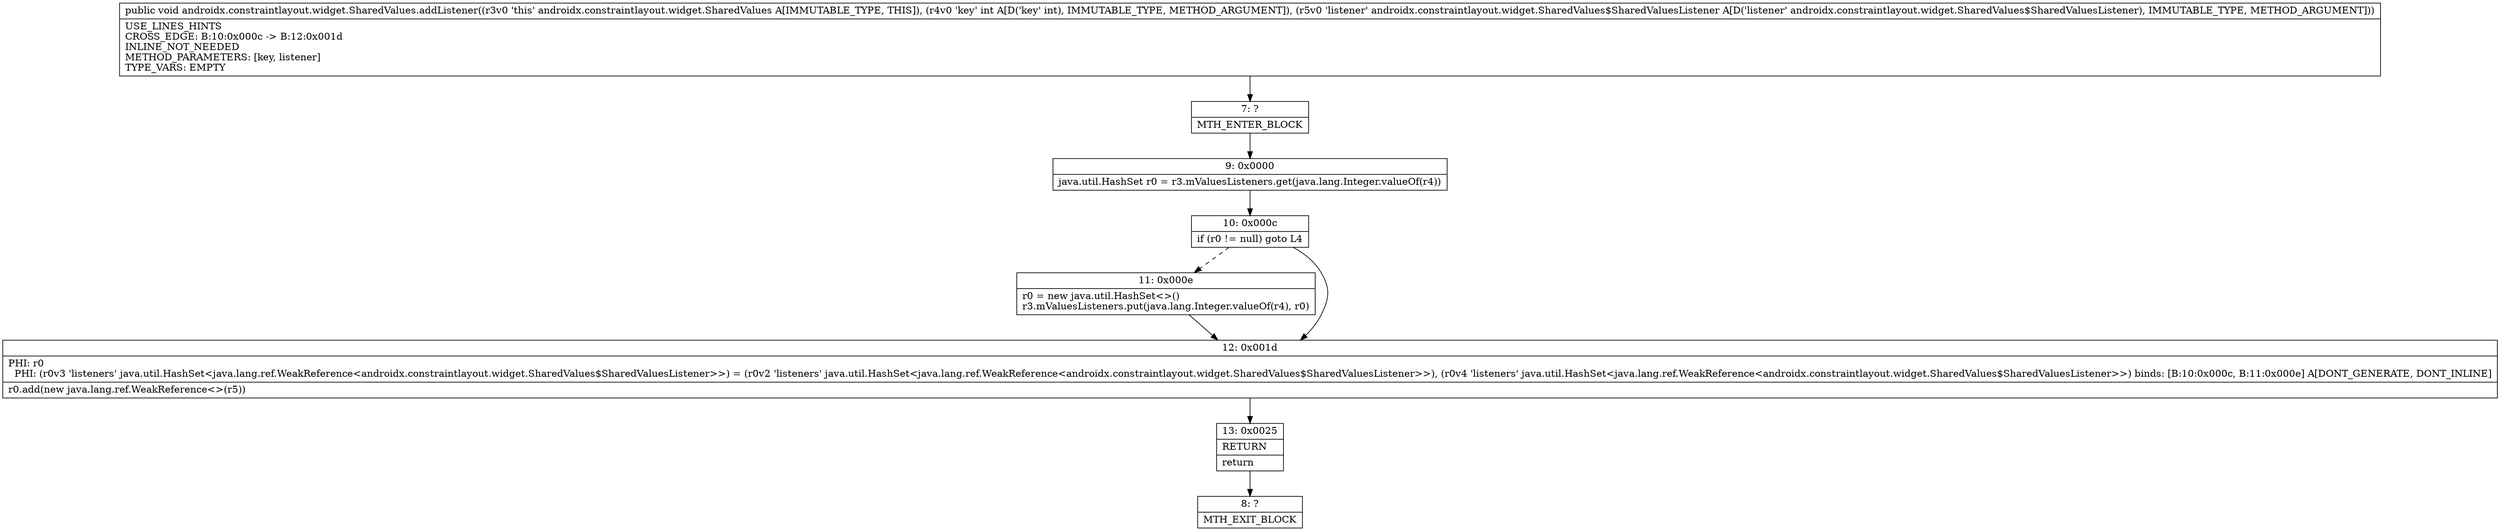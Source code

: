 digraph "CFG forandroidx.constraintlayout.widget.SharedValues.addListener(ILandroidx\/constraintlayout\/widget\/SharedValues$SharedValuesListener;)V" {
Node_7 [shape=record,label="{7\:\ ?|MTH_ENTER_BLOCK\l}"];
Node_9 [shape=record,label="{9\:\ 0x0000|java.util.HashSet r0 = r3.mValuesListeners.get(java.lang.Integer.valueOf(r4))\l}"];
Node_10 [shape=record,label="{10\:\ 0x000c|if (r0 != null) goto L4\l}"];
Node_11 [shape=record,label="{11\:\ 0x000e|r0 = new java.util.HashSet\<\>()\lr3.mValuesListeners.put(java.lang.Integer.valueOf(r4), r0)\l}"];
Node_12 [shape=record,label="{12\:\ 0x001d|PHI: r0 \l  PHI: (r0v3 'listeners' java.util.HashSet\<java.lang.ref.WeakReference\<androidx.constraintlayout.widget.SharedValues$SharedValuesListener\>\>) = (r0v2 'listeners' java.util.HashSet\<java.lang.ref.WeakReference\<androidx.constraintlayout.widget.SharedValues$SharedValuesListener\>\>), (r0v4 'listeners' java.util.HashSet\<java.lang.ref.WeakReference\<androidx.constraintlayout.widget.SharedValues$SharedValuesListener\>\>) binds: [B:10:0x000c, B:11:0x000e] A[DONT_GENERATE, DONT_INLINE]\l|r0.add(new java.lang.ref.WeakReference\<\>(r5))\l}"];
Node_13 [shape=record,label="{13\:\ 0x0025|RETURN\l|return\l}"];
Node_8 [shape=record,label="{8\:\ ?|MTH_EXIT_BLOCK\l}"];
MethodNode[shape=record,label="{public void androidx.constraintlayout.widget.SharedValues.addListener((r3v0 'this' androidx.constraintlayout.widget.SharedValues A[IMMUTABLE_TYPE, THIS]), (r4v0 'key' int A[D('key' int), IMMUTABLE_TYPE, METHOD_ARGUMENT]), (r5v0 'listener' androidx.constraintlayout.widget.SharedValues$SharedValuesListener A[D('listener' androidx.constraintlayout.widget.SharedValues$SharedValuesListener), IMMUTABLE_TYPE, METHOD_ARGUMENT]))  | USE_LINES_HINTS\lCROSS_EDGE: B:10:0x000c \-\> B:12:0x001d\lINLINE_NOT_NEEDED\lMETHOD_PARAMETERS: [key, listener]\lTYPE_VARS: EMPTY\l}"];
MethodNode -> Node_7;Node_7 -> Node_9;
Node_9 -> Node_10;
Node_10 -> Node_11[style=dashed];
Node_10 -> Node_12;
Node_11 -> Node_12;
Node_12 -> Node_13;
Node_13 -> Node_8;
}


